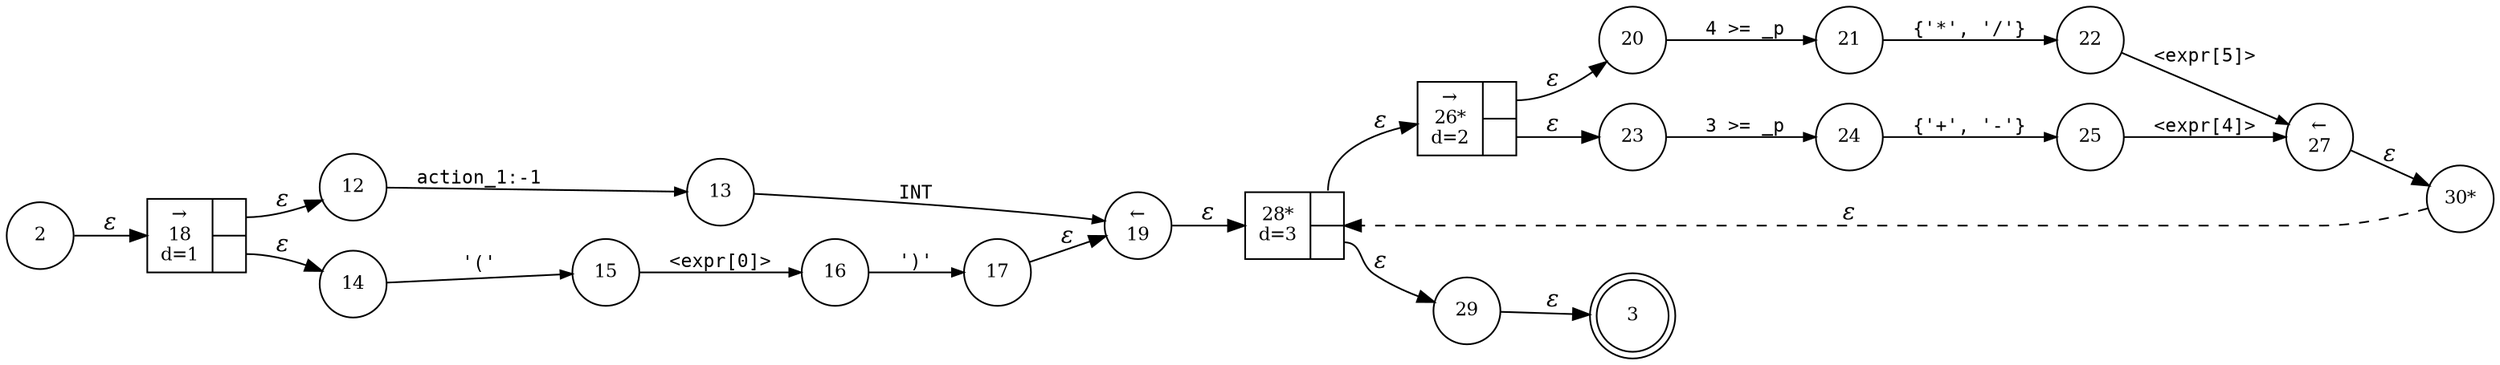 digraph ATN {
rankdir=LR;
s3[fontsize=11, label="3", shape=doublecircle, fixedsize=true, width=.6];
s2[fontsize=11,label="2", shape=circle, fixedsize=true, width=.55, peripheries=1];
s12[fontsize=11,label="12", shape=circle, fixedsize=true, width=.55, peripheries=1];
s13[fontsize=11,label="13", shape=circle, fixedsize=true, width=.55, peripheries=1];
s14[fontsize=11,label="14", shape=circle, fixedsize=true, width=.55, peripheries=1];
s15[fontsize=11,label="15", shape=circle, fixedsize=true, width=.55, peripheries=1];
s16[fontsize=11,label="16", shape=circle, fixedsize=true, width=.55, peripheries=1];
s17[fontsize=11,label="17", shape=circle, fixedsize=true, width=.55, peripheries=1];
s18[fontsize=11,label="{&rarr;\n18\nd=1|{<p0>|<p1>}}", shape=record, fixedsize=false, peripheries=1];
s19[fontsize=11,label="&larr;\n19", shape=circle, fixedsize=true, width=.55, peripheries=1];
s20[fontsize=11,label="20", shape=circle, fixedsize=true, width=.55, peripheries=1];
s21[fontsize=11,label="21", shape=circle, fixedsize=true, width=.55, peripheries=1];
s22[fontsize=11,label="22", shape=circle, fixedsize=true, width=.55, peripheries=1];
s23[fontsize=11,label="23", shape=circle, fixedsize=true, width=.55, peripheries=1];
s24[fontsize=11,label="24", shape=circle, fixedsize=true, width=.55, peripheries=1];
s25[fontsize=11,label="25", shape=circle, fixedsize=true, width=.55, peripheries=1];
s26[fontsize=11,label="{&rarr;\n26*\nd=2|{<p0>|<p1>}}", shape=record, fixedsize=false, peripheries=1];
s27[fontsize=11,label="&larr;\n27", shape=circle, fixedsize=true, width=.55, peripheries=1];
s28[fontsize=11,label="{28*\nd=3|{<p0>|<p1>}}", shape=record, fixedsize=false, peripheries=1];
s29[fontsize=11,label="29", shape=circle, fixedsize=true, width=.55, peripheries=1];
s30[fontsize=11,label="30*", shape=circle, fixedsize=true, width=.55, peripheries=1];
s2 -> s18 [fontname="Times-Italic", label="&epsilon;"];
s18:p0 -> s12 [fontname="Times-Italic", label="&epsilon;"];
s18:p1 -> s14 [fontname="Times-Italic", label="&epsilon;"];
s12 -> s13 [fontsize=11, fontname="Courier", arrowsize=.7, label = "action_1:-1", arrowhead = normal];
s14 -> s15 [fontsize=11, fontname="Courier", arrowsize=.7, label = "'('", arrowhead = normal];
s13 -> s19 [fontsize=11, fontname="Courier", arrowsize=.7, label = "INT", arrowhead = normal];
s15 -> s16 [fontsize=11, fontname="Courier", arrowsize=.7, label = "<expr[0]>", arrowhead = normal];
s19 -> s28 [fontname="Times-Italic", label="&epsilon;"];
s16 -> s17 [fontsize=11, fontname="Courier", arrowsize=.7, label = "')'", arrowhead = normal];
s28:p0 -> s26 [fontname="Times-Italic", label="&epsilon;"];
s28:p1 -> s29 [fontname="Times-Italic", label="&epsilon;"];
s17 -> s19 [fontname="Times-Italic", label="&epsilon;"];
s26:p0 -> s20 [fontname="Times-Italic", label="&epsilon;"];
s26:p1 -> s23 [fontname="Times-Italic", label="&epsilon;"];
s29 -> s3 [fontname="Times-Italic", label="&epsilon;"];
s20 -> s21 [fontsize=11, fontname="Courier", arrowsize=.7, label = "4 >= _p", arrowhead = normal];
s23 -> s24 [fontsize=11, fontname="Courier", arrowsize=.7, label = "3 >= _p", arrowhead = normal];
s21 -> s22 [fontsize=11, fontname="Courier", arrowsize=.7, label = "{'*', '/'}", arrowhead = normal];
s24 -> s25 [fontsize=11, fontname="Courier", arrowsize=.7, label = "{'+', '-'}", arrowhead = normal];
s22 -> s27 [fontsize=11, fontname="Courier", arrowsize=.7, label = "<expr[5]>", arrowhead = normal];
s25 -> s27 [fontsize=11, fontname="Courier", arrowsize=.7, label = "<expr[4]>", arrowhead = normal];
s27 -> s30 [fontname="Times-Italic", label="&epsilon;"];
s30 -> s28 [fontname="Times-Italic", label="&epsilon;", style="dashed"];
}
